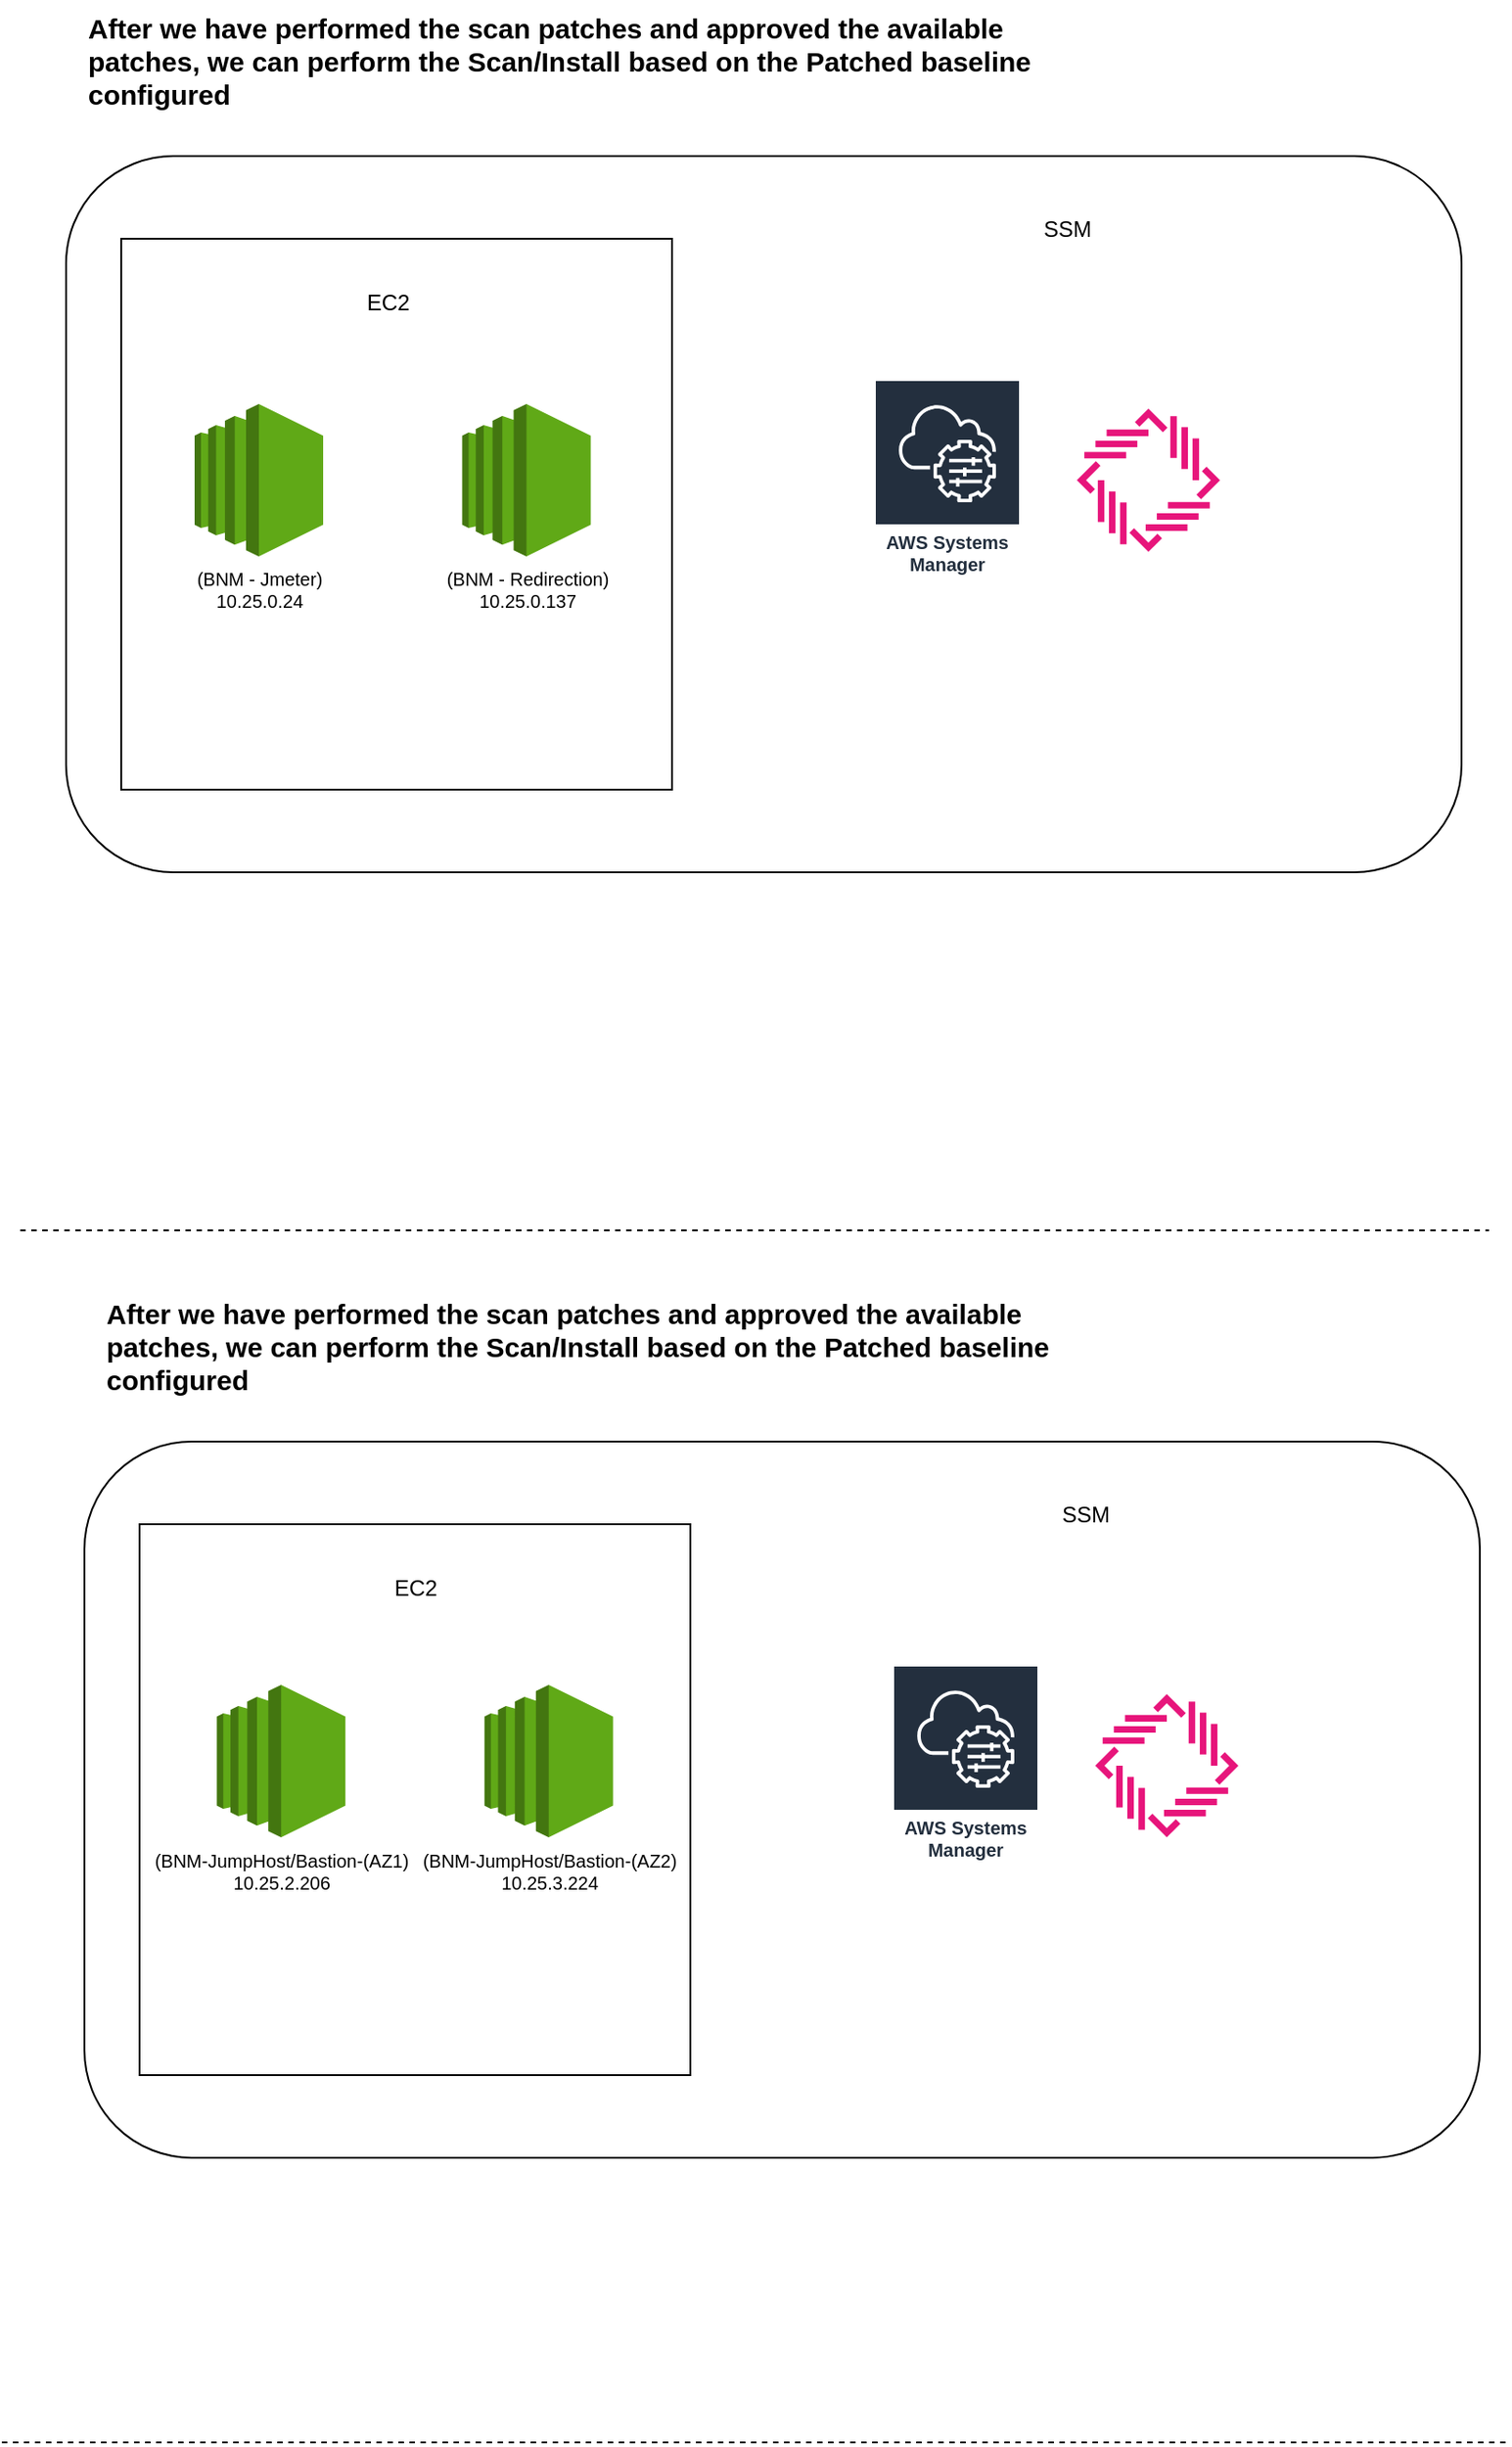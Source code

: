 <mxfile version="23.0.1" type="github">
  <diagram name="Page-1" id="WbNE6tVuMJKparVzCXjg">
    <mxGraphModel dx="-266" dy="-381" grid="1" gridSize="10" guides="1" tooltips="1" connect="1" arrows="1" fold="1" page="1" pageScale="1" pageWidth="850" pageHeight="1100" math="0" shadow="0">
      <root>
        <mxCell id="0" />
        <mxCell id="1" parent="0" />
        <mxCell id="RNwe_7HmPyJ3Uqml4kKu-24" value="" style="rounded=1;whiteSpace=wrap;html=1;fillColor=none;" vertex="1" parent="1">
          <mxGeometry x="1755" y="1915" width="760" height="390" as="geometry" />
        </mxCell>
        <mxCell id="RNwe_7HmPyJ3Uqml4kKu-3" value="(BNM - Redirection)&lt;br&gt;10.25.0.137" style="outlineConnect=0;dashed=0;verticalLabelPosition=bottom;verticalAlign=top;align=center;html=1;shape=mxgraph.aws3.ec2;fillColor=#60a917;shadow=0;fontSize=10;fontColor=#000000;strokeColor=#2D7600;labelBorderColor=none;" vertex="1" parent="1">
          <mxGeometry x="1960.75" y="1350" width="70" height="83" as="geometry" />
        </mxCell>
        <mxCell id="RNwe_7HmPyJ3Uqml4kKu-4" value="(BNM - Jmeter)&lt;br&gt;10.25.0.24" style="outlineConnect=0;dashed=0;verticalLabelPosition=bottom;verticalAlign=top;align=center;html=1;shape=mxgraph.aws3.ec2;fillColor=#60a917;shadow=0;fontSize=10;strokeColor=#2D7600;fontColor=#000000;" vertex="1" parent="1">
          <mxGeometry x="1815" y="1350" width="70" height="83" as="geometry" />
        </mxCell>
        <mxCell id="RNwe_7HmPyJ3Uqml4kKu-5" value="After we have performed the scan patches and approved the available patches, we can perform the Scan/Install based on the Patched baseline configured" style="text;whiteSpace=wrap;html=1;fontStyle=1;fontSize=15;" vertex="1" parent="1">
          <mxGeometry x="1755" y="1130" width="560" height="80" as="geometry" />
        </mxCell>
        <mxCell id="RNwe_7HmPyJ3Uqml4kKu-6" value="" style="sketch=0;outlineConnect=0;fontColor=#232F3E;gradientColor=none;fillColor=#E7157B;strokeColor=none;dashed=0;verticalLabelPosition=bottom;verticalAlign=top;align=center;html=1;fontSize=12;fontStyle=0;aspect=fixed;pointerEvents=1;shape=mxgraph.aws4.patch_manager;" vertex="1" parent="1">
          <mxGeometry x="2295.5" y="1352.5" width="78" height="78" as="geometry" />
        </mxCell>
        <mxCell id="RNwe_7HmPyJ3Uqml4kKu-7" value="AWS Systems Manager" style="sketch=0;outlineConnect=0;fontColor=#232F3E;gradientColor=none;strokeColor=#ffffff;fillColor=#232F3E;dashed=0;verticalLabelPosition=middle;verticalAlign=bottom;align=center;html=1;whiteSpace=wrap;fontSize=10;fontStyle=1;spacing=3;shape=mxgraph.aws4.productIcon;prIcon=mxgraph.aws4.systems_manager;" vertex="1" parent="1">
          <mxGeometry x="2185" y="1336.5" width="80" height="110" as="geometry" />
        </mxCell>
        <mxCell id="RNwe_7HmPyJ3Uqml4kKu-8" value="" style="whiteSpace=wrap;html=1;aspect=fixed;labelBackgroundColor=none;fillColor=none;" vertex="1" parent="1">
          <mxGeometry x="1775" y="1260" width="300" height="300" as="geometry" />
        </mxCell>
        <mxCell id="RNwe_7HmPyJ3Uqml4kKu-10" value="" style="rounded=1;whiteSpace=wrap;html=1;fillColor=none;" vertex="1" parent="1">
          <mxGeometry x="1745" y="1215" width="760" height="390" as="geometry" />
        </mxCell>
        <mxCell id="RNwe_7HmPyJ3Uqml4kKu-11" value="EC2" style="text;html=1;align=center;verticalAlign=middle;resizable=0;points=[];autosize=1;strokeColor=none;fillColor=none;" vertex="1" parent="1">
          <mxGeometry x="1895" y="1280" width="50" height="30" as="geometry" />
        </mxCell>
        <mxCell id="RNwe_7HmPyJ3Uqml4kKu-12" value="SSM" style="text;html=1;align=center;verticalAlign=middle;resizable=0;points=[];autosize=1;strokeColor=none;fillColor=none;" vertex="1" parent="1">
          <mxGeometry x="2265" y="1240" width="50" height="30" as="geometry" />
        </mxCell>
        <mxCell id="RNwe_7HmPyJ3Uqml4kKu-17" value="" style="endArrow=none;dashed=1;html=1;rounded=0;" edge="1" parent="1">
          <mxGeometry width="50" height="50" relative="1" as="geometry">
            <mxPoint x="1720" y="1800" as="sourcePoint" />
            <mxPoint x="2520" y="1800" as="targetPoint" />
          </mxGeometry>
        </mxCell>
        <mxCell id="RNwe_7HmPyJ3Uqml4kKu-20" value="After we have performed the scan patches and approved the available patches, we can perform the Scan/Install based on the Patched baseline configured" style="text;whiteSpace=wrap;html=1;fontStyle=1;fontSize=15;" vertex="1" parent="1">
          <mxGeometry x="1765" y="1830" width="560" height="80" as="geometry" />
        </mxCell>
        <mxCell id="RNwe_7HmPyJ3Uqml4kKu-21" value="" style="sketch=0;outlineConnect=0;fontColor=#232F3E;gradientColor=none;fillColor=#E7157B;strokeColor=none;dashed=0;verticalLabelPosition=bottom;verticalAlign=top;align=center;html=1;fontSize=12;fontStyle=0;aspect=fixed;pointerEvents=1;shape=mxgraph.aws4.patch_manager;" vertex="1" parent="1">
          <mxGeometry x="2305.5" y="2052.5" width="78" height="78" as="geometry" />
        </mxCell>
        <mxCell id="RNwe_7HmPyJ3Uqml4kKu-22" value="AWS Systems Manager" style="sketch=0;outlineConnect=0;fontColor=#232F3E;gradientColor=none;strokeColor=#ffffff;fillColor=#232F3E;dashed=0;verticalLabelPosition=middle;verticalAlign=bottom;align=center;html=1;whiteSpace=wrap;fontSize=10;fontStyle=1;spacing=3;shape=mxgraph.aws4.productIcon;prIcon=mxgraph.aws4.systems_manager;" vertex="1" parent="1">
          <mxGeometry x="2195" y="2036.5" width="80" height="110" as="geometry" />
        </mxCell>
        <mxCell id="RNwe_7HmPyJ3Uqml4kKu-23" value="" style="whiteSpace=wrap;html=1;aspect=fixed;labelBackgroundColor=none;fillColor=none;" vertex="1" parent="1">
          <mxGeometry x="1785" y="1960" width="300" height="300" as="geometry" />
        </mxCell>
        <mxCell id="RNwe_7HmPyJ3Uqml4kKu-26" value="SSM" style="text;html=1;align=center;verticalAlign=middle;resizable=0;points=[];autosize=1;strokeColor=none;fillColor=none;" vertex="1" parent="1">
          <mxGeometry x="2275" y="1940" width="50" height="30" as="geometry" />
        </mxCell>
        <mxCell id="RNwe_7HmPyJ3Uqml4kKu-29" value="(BNM-JumpHost/Bastion-(AZ2)&lt;br&gt;10.25.3.224" style="outlineConnect=0;dashed=0;verticalLabelPosition=bottom;verticalAlign=top;align=center;html=1;shape=mxgraph.aws3.ec2;fillColor=#60a917;shadow=0;fontSize=10;fontColor=#000000;strokeColor=#2D7600;labelBorderColor=none;" vertex="1" parent="1">
          <mxGeometry x="1972.88" y="2047.5" width="70" height="83" as="geometry" />
        </mxCell>
        <mxCell id="RNwe_7HmPyJ3Uqml4kKu-30" value="(BNM-JumpHost/Bastion-(AZ1)&lt;br&gt;10.25.2.206" style="outlineConnect=0;dashed=0;verticalLabelPosition=bottom;verticalAlign=top;align=center;html=1;shape=mxgraph.aws3.ec2;fillColor=#60a917;shadow=0;fontSize=10;strokeColor=#2D7600;fontColor=#000000;" vertex="1" parent="1">
          <mxGeometry x="1827.13" y="2047.5" width="70" height="83" as="geometry" />
        </mxCell>
        <mxCell id="RNwe_7HmPyJ3Uqml4kKu-31" value="EC2" style="text;html=1;align=center;verticalAlign=middle;resizable=0;points=[];autosize=1;strokeColor=none;fillColor=none;" vertex="1" parent="1">
          <mxGeometry x="1910" y="1980" width="50" height="30" as="geometry" />
        </mxCell>
        <mxCell id="RNwe_7HmPyJ3Uqml4kKu-32" value="" style="endArrow=none;dashed=1;html=1;rounded=0;" edge="1" parent="1">
          <mxGeometry width="50" height="50" relative="1" as="geometry">
            <mxPoint x="1710" y="2460" as="sourcePoint" />
            <mxPoint x="2530" y="2460" as="targetPoint" />
          </mxGeometry>
        </mxCell>
      </root>
    </mxGraphModel>
  </diagram>
</mxfile>

